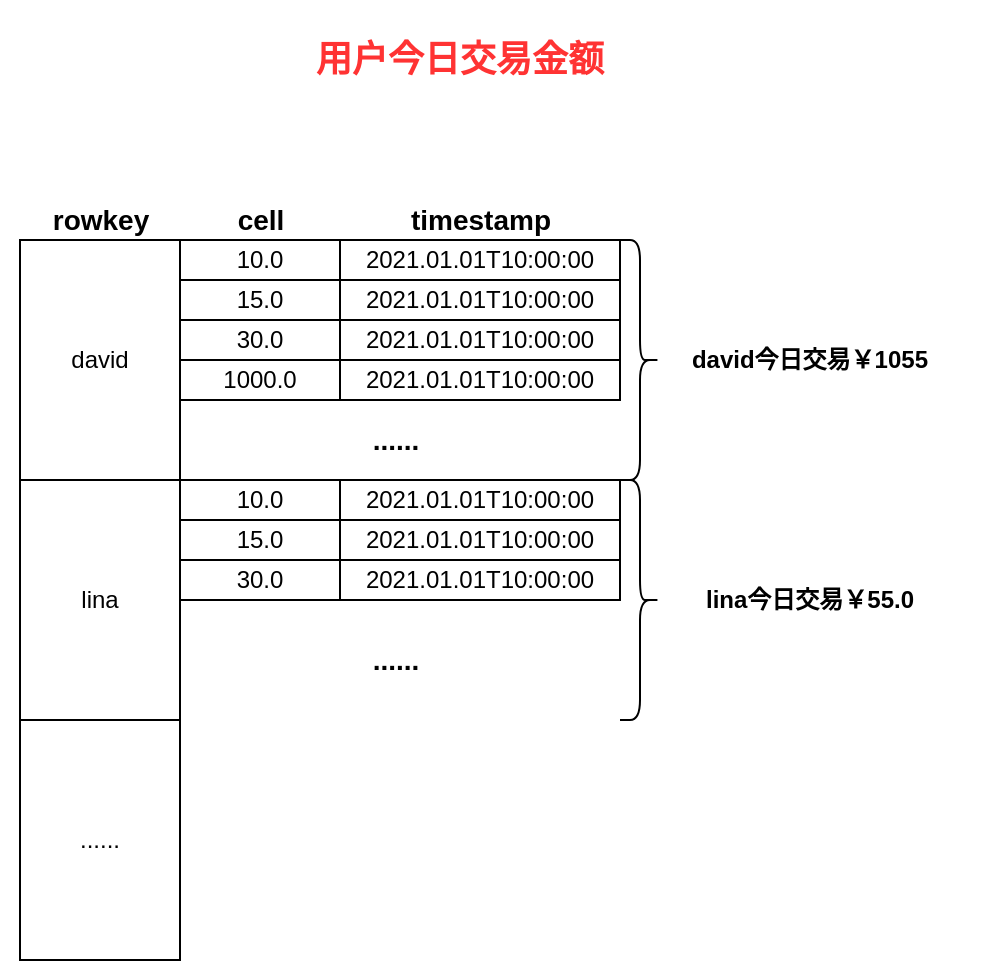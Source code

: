 <mxfile version="14.3.0" type="github">
  <diagram id="PDU8jTjReUtMIc_PnsIN" name="Page-1">
    <mxGraphModel dx="1257" dy="786" grid="1" gridSize="10" guides="1" tooltips="1" connect="1" arrows="1" fold="1" page="1" pageScale="1" pageWidth="827" pageHeight="1169" math="0" shadow="0">
      <root>
        <mxCell id="0" />
        <mxCell id="1" parent="0" />
        <mxCell id="bYfNzuwdiC731I80BKaG-1" value="david" style="rounded=0;whiteSpace=wrap;html=1;" vertex="1" parent="1">
          <mxGeometry x="160" y="160" width="80" height="120" as="geometry" />
        </mxCell>
        <mxCell id="bYfNzuwdiC731I80BKaG-2" value="&lt;b&gt;&lt;font style=&quot;font-size: 14px&quot;&gt;rowkey&lt;/font&gt;&lt;/b&gt;" style="text;html=1;strokeColor=none;fillColor=none;align=center;verticalAlign=middle;whiteSpace=wrap;rounded=0;" vertex="1" parent="1">
          <mxGeometry x="162.5" y="140" width="75" height="20" as="geometry" />
        </mxCell>
        <mxCell id="bYfNzuwdiC731I80BKaG-3" value="lina" style="rounded=0;whiteSpace=wrap;html=1;" vertex="1" parent="1">
          <mxGeometry x="160" y="280" width="80" height="120" as="geometry" />
        </mxCell>
        <mxCell id="bYfNzuwdiC731I80BKaG-4" value="......" style="rounded=0;whiteSpace=wrap;html=1;" vertex="1" parent="1">
          <mxGeometry x="160" y="400" width="80" height="120" as="geometry" />
        </mxCell>
        <mxCell id="bYfNzuwdiC731I80BKaG-5" value="10.0" style="rounded=0;whiteSpace=wrap;html=1;" vertex="1" parent="1">
          <mxGeometry x="240" y="160" width="80" height="20" as="geometry" />
        </mxCell>
        <mxCell id="bYfNzuwdiC731I80BKaG-6" value="2021.01.01T10:00:00" style="rounded=0;whiteSpace=wrap;html=1;" vertex="1" parent="1">
          <mxGeometry x="320" y="160" width="140" height="20" as="geometry" />
        </mxCell>
        <mxCell id="bYfNzuwdiC731I80BKaG-7" value="&lt;b&gt;&lt;font style=&quot;font-size: 14px&quot;&gt;cell&lt;/font&gt;&lt;/b&gt;" style="text;html=1;strokeColor=none;fillColor=none;align=center;verticalAlign=middle;whiteSpace=wrap;rounded=0;" vertex="1" parent="1">
          <mxGeometry x="242.5" y="140" width="75" height="20" as="geometry" />
        </mxCell>
        <mxCell id="bYfNzuwdiC731I80BKaG-8" value="&lt;b&gt;&lt;font style=&quot;font-size: 14px&quot;&gt;timestamp&lt;/font&gt;&lt;/b&gt;" style="text;html=1;strokeColor=none;fillColor=none;align=center;verticalAlign=middle;whiteSpace=wrap;rounded=0;" vertex="1" parent="1">
          <mxGeometry x="352.5" y="140" width="75" height="20" as="geometry" />
        </mxCell>
        <mxCell id="bYfNzuwdiC731I80BKaG-9" value="15.0" style="rounded=0;whiteSpace=wrap;html=1;" vertex="1" parent="1">
          <mxGeometry x="240" y="180" width="80" height="20" as="geometry" />
        </mxCell>
        <mxCell id="bYfNzuwdiC731I80BKaG-10" value="2021.01.01T10:00:00" style="rounded=0;whiteSpace=wrap;html=1;" vertex="1" parent="1">
          <mxGeometry x="320" y="180" width="140" height="20" as="geometry" />
        </mxCell>
        <mxCell id="bYfNzuwdiC731I80BKaG-11" value="30.0" style="rounded=0;whiteSpace=wrap;html=1;" vertex="1" parent="1">
          <mxGeometry x="240" y="200" width="80" height="20" as="geometry" />
        </mxCell>
        <mxCell id="bYfNzuwdiC731I80BKaG-12" value="2021.01.01T10:00:00" style="rounded=0;whiteSpace=wrap;html=1;" vertex="1" parent="1">
          <mxGeometry x="320" y="200" width="140" height="20" as="geometry" />
        </mxCell>
        <mxCell id="bYfNzuwdiC731I80BKaG-13" value="1000.0" style="rounded=0;whiteSpace=wrap;html=1;" vertex="1" parent="1">
          <mxGeometry x="240" y="220" width="80" height="20" as="geometry" />
        </mxCell>
        <mxCell id="bYfNzuwdiC731I80BKaG-14" value="2021.01.01T10:00:00" style="rounded=0;whiteSpace=wrap;html=1;" vertex="1" parent="1">
          <mxGeometry x="320" y="220" width="140" height="20" as="geometry" />
        </mxCell>
        <mxCell id="bYfNzuwdiC731I80BKaG-15" value="&lt;b&gt;&lt;font style=&quot;font-size: 14px&quot;&gt;......&lt;/font&gt;&lt;/b&gt;" style="text;html=1;strokeColor=none;fillColor=none;align=center;verticalAlign=middle;whiteSpace=wrap;rounded=0;" vertex="1" parent="1">
          <mxGeometry x="267.5" y="250" width="160" height="20" as="geometry" />
        </mxCell>
        <mxCell id="bYfNzuwdiC731I80BKaG-16" value="10.0" style="rounded=0;whiteSpace=wrap;html=1;" vertex="1" parent="1">
          <mxGeometry x="240" y="280" width="80" height="20" as="geometry" />
        </mxCell>
        <mxCell id="bYfNzuwdiC731I80BKaG-17" value="2021.01.01T10:00:00" style="rounded=0;whiteSpace=wrap;html=1;" vertex="1" parent="1">
          <mxGeometry x="320" y="280" width="140" height="20" as="geometry" />
        </mxCell>
        <mxCell id="bYfNzuwdiC731I80BKaG-18" value="15.0" style="rounded=0;whiteSpace=wrap;html=1;" vertex="1" parent="1">
          <mxGeometry x="240" y="300" width="80" height="20" as="geometry" />
        </mxCell>
        <mxCell id="bYfNzuwdiC731I80BKaG-19" value="2021.01.01T10:00:00" style="rounded=0;whiteSpace=wrap;html=1;" vertex="1" parent="1">
          <mxGeometry x="320" y="300" width="140" height="20" as="geometry" />
        </mxCell>
        <mxCell id="bYfNzuwdiC731I80BKaG-20" value="30.0" style="rounded=0;whiteSpace=wrap;html=1;" vertex="1" parent="1">
          <mxGeometry x="240" y="320" width="80" height="20" as="geometry" />
        </mxCell>
        <mxCell id="bYfNzuwdiC731I80BKaG-21" value="2021.01.01T10:00:00" style="rounded=0;whiteSpace=wrap;html=1;" vertex="1" parent="1">
          <mxGeometry x="320" y="320" width="140" height="20" as="geometry" />
        </mxCell>
        <mxCell id="bYfNzuwdiC731I80BKaG-22" value="&lt;b&gt;&lt;font style=&quot;font-size: 14px&quot;&gt;......&lt;/font&gt;&lt;/b&gt;" style="text;html=1;strokeColor=none;fillColor=none;align=center;verticalAlign=middle;whiteSpace=wrap;rounded=0;" vertex="1" parent="1">
          <mxGeometry x="267.5" y="360" width="160" height="20" as="geometry" />
        </mxCell>
        <mxCell id="bYfNzuwdiC731I80BKaG-23" style="edgeStyle=orthogonalEdgeStyle;rounded=0;orthogonalLoop=1;jettySize=auto;html=1;exitX=0.5;exitY=1;exitDx=0;exitDy=0;" edge="1" parent="1" source="bYfNzuwdiC731I80BKaG-22" target="bYfNzuwdiC731I80BKaG-22">
          <mxGeometry relative="1" as="geometry" />
        </mxCell>
        <mxCell id="bYfNzuwdiC731I80BKaG-24" value="&lt;b&gt;&lt;font style=&quot;font-size: 18px&quot; color=&quot;#ff3333&quot;&gt;用户今日交易金额&lt;/font&gt;&lt;/b&gt;" style="text;html=1;strokeColor=none;fillColor=none;align=center;verticalAlign=middle;whiteSpace=wrap;rounded=0;" vertex="1" parent="1">
          <mxGeometry x="150" y="40" width="460" height="60" as="geometry" />
        </mxCell>
        <mxCell id="bYfNzuwdiC731I80BKaG-25" value="" style="shape=curlyBracket;whiteSpace=wrap;html=1;rounded=1;direction=west;" vertex="1" parent="1">
          <mxGeometry x="460" y="160" width="20" height="120" as="geometry" />
        </mxCell>
        <mxCell id="bYfNzuwdiC731I80BKaG-26" value="david今日交易￥1055" style="text;html=1;strokeColor=none;fillColor=none;align=center;verticalAlign=middle;whiteSpace=wrap;rounded=0;fontStyle=1" vertex="1" parent="1">
          <mxGeometry x="470" y="210" width="170" height="20" as="geometry" />
        </mxCell>
        <mxCell id="bYfNzuwdiC731I80BKaG-27" value="" style="shape=curlyBracket;whiteSpace=wrap;html=1;rounded=1;direction=west;" vertex="1" parent="1">
          <mxGeometry x="460" y="280" width="20" height="120" as="geometry" />
        </mxCell>
        <mxCell id="bYfNzuwdiC731I80BKaG-28" value="lina今日交易￥55.0" style="text;html=1;strokeColor=none;fillColor=none;align=center;verticalAlign=middle;whiteSpace=wrap;rounded=0;fontStyle=1" vertex="1" parent="1">
          <mxGeometry x="470" y="330" width="170" height="20" as="geometry" />
        </mxCell>
      </root>
    </mxGraphModel>
  </diagram>
</mxfile>
